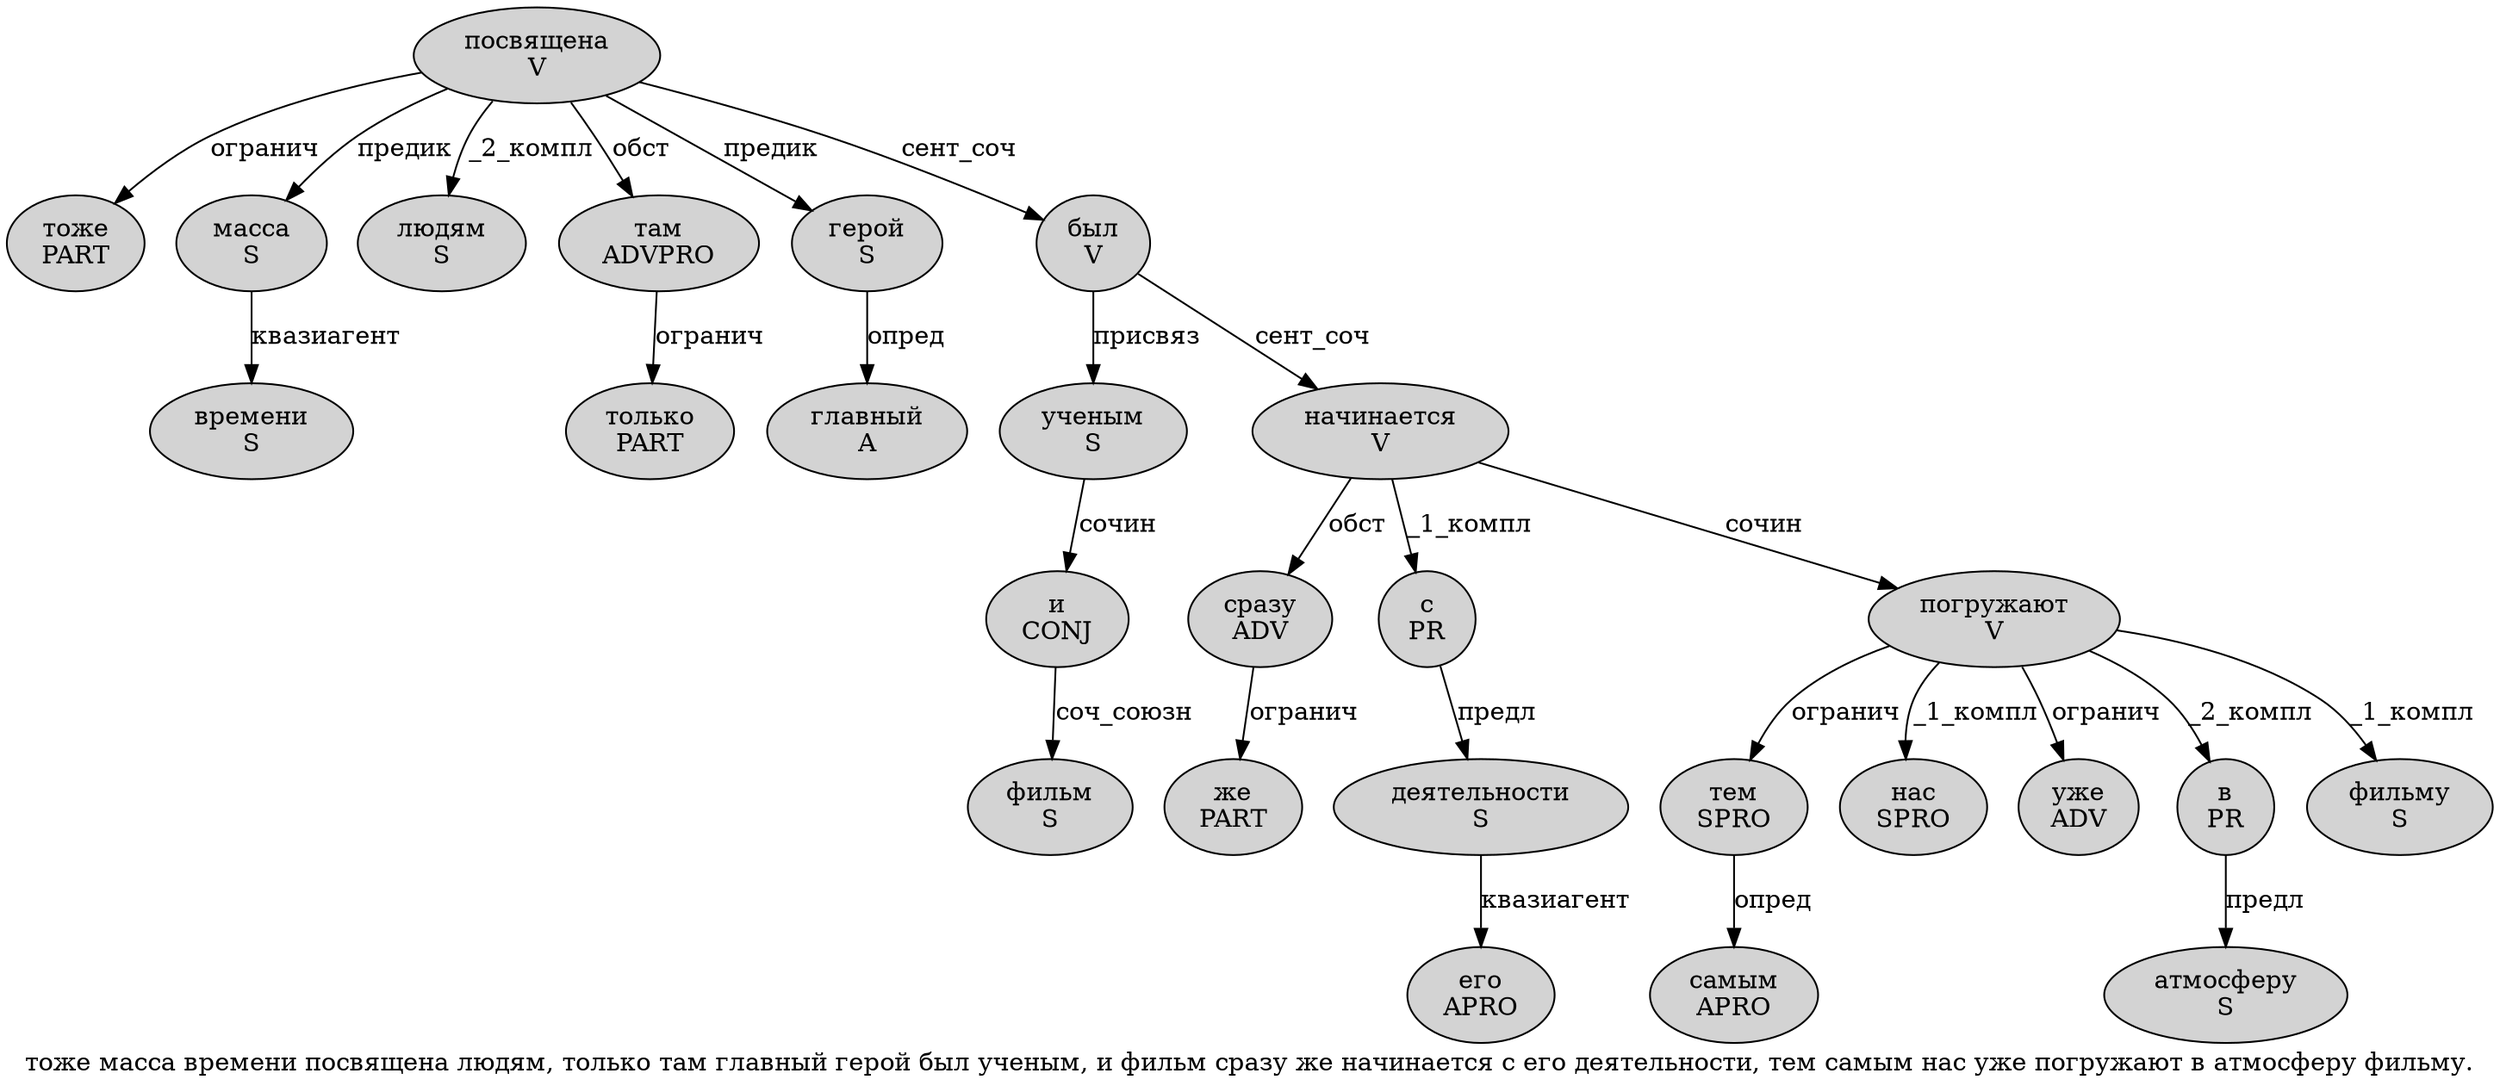 digraph SENTENCE_4724 {
	graph [label="тоже масса времени посвящена людям, только там главный герой был ученым, и фильм сразу же начинается с его деятельности, тем самым нас уже погружают в атмосферу фильму."]
	node [style=filled]
		0 [label="тоже
PART" color="" fillcolor=lightgray penwidth=1 shape=ellipse]
		1 [label="масса
S" color="" fillcolor=lightgray penwidth=1 shape=ellipse]
		2 [label="времени
S" color="" fillcolor=lightgray penwidth=1 shape=ellipse]
		3 [label="посвящена
V" color="" fillcolor=lightgray penwidth=1 shape=ellipse]
		4 [label="людям
S" color="" fillcolor=lightgray penwidth=1 shape=ellipse]
		6 [label="только
PART" color="" fillcolor=lightgray penwidth=1 shape=ellipse]
		7 [label="там
ADVPRO" color="" fillcolor=lightgray penwidth=1 shape=ellipse]
		8 [label="главный
A" color="" fillcolor=lightgray penwidth=1 shape=ellipse]
		9 [label="герой
S" color="" fillcolor=lightgray penwidth=1 shape=ellipse]
		10 [label="был
V" color="" fillcolor=lightgray penwidth=1 shape=ellipse]
		11 [label="ученым
S" color="" fillcolor=lightgray penwidth=1 shape=ellipse]
		13 [label="и
CONJ" color="" fillcolor=lightgray penwidth=1 shape=ellipse]
		14 [label="фильм
S" color="" fillcolor=lightgray penwidth=1 shape=ellipse]
		15 [label="сразу
ADV" color="" fillcolor=lightgray penwidth=1 shape=ellipse]
		16 [label="же
PART" color="" fillcolor=lightgray penwidth=1 shape=ellipse]
		17 [label="начинается
V" color="" fillcolor=lightgray penwidth=1 shape=ellipse]
		18 [label="с
PR" color="" fillcolor=lightgray penwidth=1 shape=ellipse]
		19 [label="его
APRO" color="" fillcolor=lightgray penwidth=1 shape=ellipse]
		20 [label="деятельности
S" color="" fillcolor=lightgray penwidth=1 shape=ellipse]
		22 [label="тем
SPRO" color="" fillcolor=lightgray penwidth=1 shape=ellipse]
		23 [label="самым
APRO" color="" fillcolor=lightgray penwidth=1 shape=ellipse]
		24 [label="нас
SPRO" color="" fillcolor=lightgray penwidth=1 shape=ellipse]
		25 [label="уже
ADV" color="" fillcolor=lightgray penwidth=1 shape=ellipse]
		26 [label="погружают
V" color="" fillcolor=lightgray penwidth=1 shape=ellipse]
		27 [label="в
PR" color="" fillcolor=lightgray penwidth=1 shape=ellipse]
		28 [label="атмосферу
S" color="" fillcolor=lightgray penwidth=1 shape=ellipse]
		29 [label="фильму
S" color="" fillcolor=lightgray penwidth=1 shape=ellipse]
			3 -> 0 [label="огранич"]
			3 -> 1 [label="предик"]
			3 -> 4 [label="_2_компл"]
			3 -> 7 [label="обст"]
			3 -> 9 [label="предик"]
			3 -> 10 [label="сент_соч"]
			22 -> 23 [label="опред"]
			26 -> 22 [label="огранич"]
			26 -> 24 [label="_1_компл"]
			26 -> 25 [label="огранич"]
			26 -> 27 [label="_2_компл"]
			26 -> 29 [label="_1_компл"]
			15 -> 16 [label="огранич"]
			1 -> 2 [label="квазиагент"]
			9 -> 8 [label="опред"]
			20 -> 19 [label="квазиагент"]
			7 -> 6 [label="огранич"]
			13 -> 14 [label="соч_союзн"]
			17 -> 15 [label="обст"]
			17 -> 18 [label="_1_компл"]
			17 -> 26 [label="сочин"]
			11 -> 13 [label="сочин"]
			18 -> 20 [label="предл"]
			10 -> 11 [label="присвяз"]
			10 -> 17 [label="сент_соч"]
			27 -> 28 [label="предл"]
}